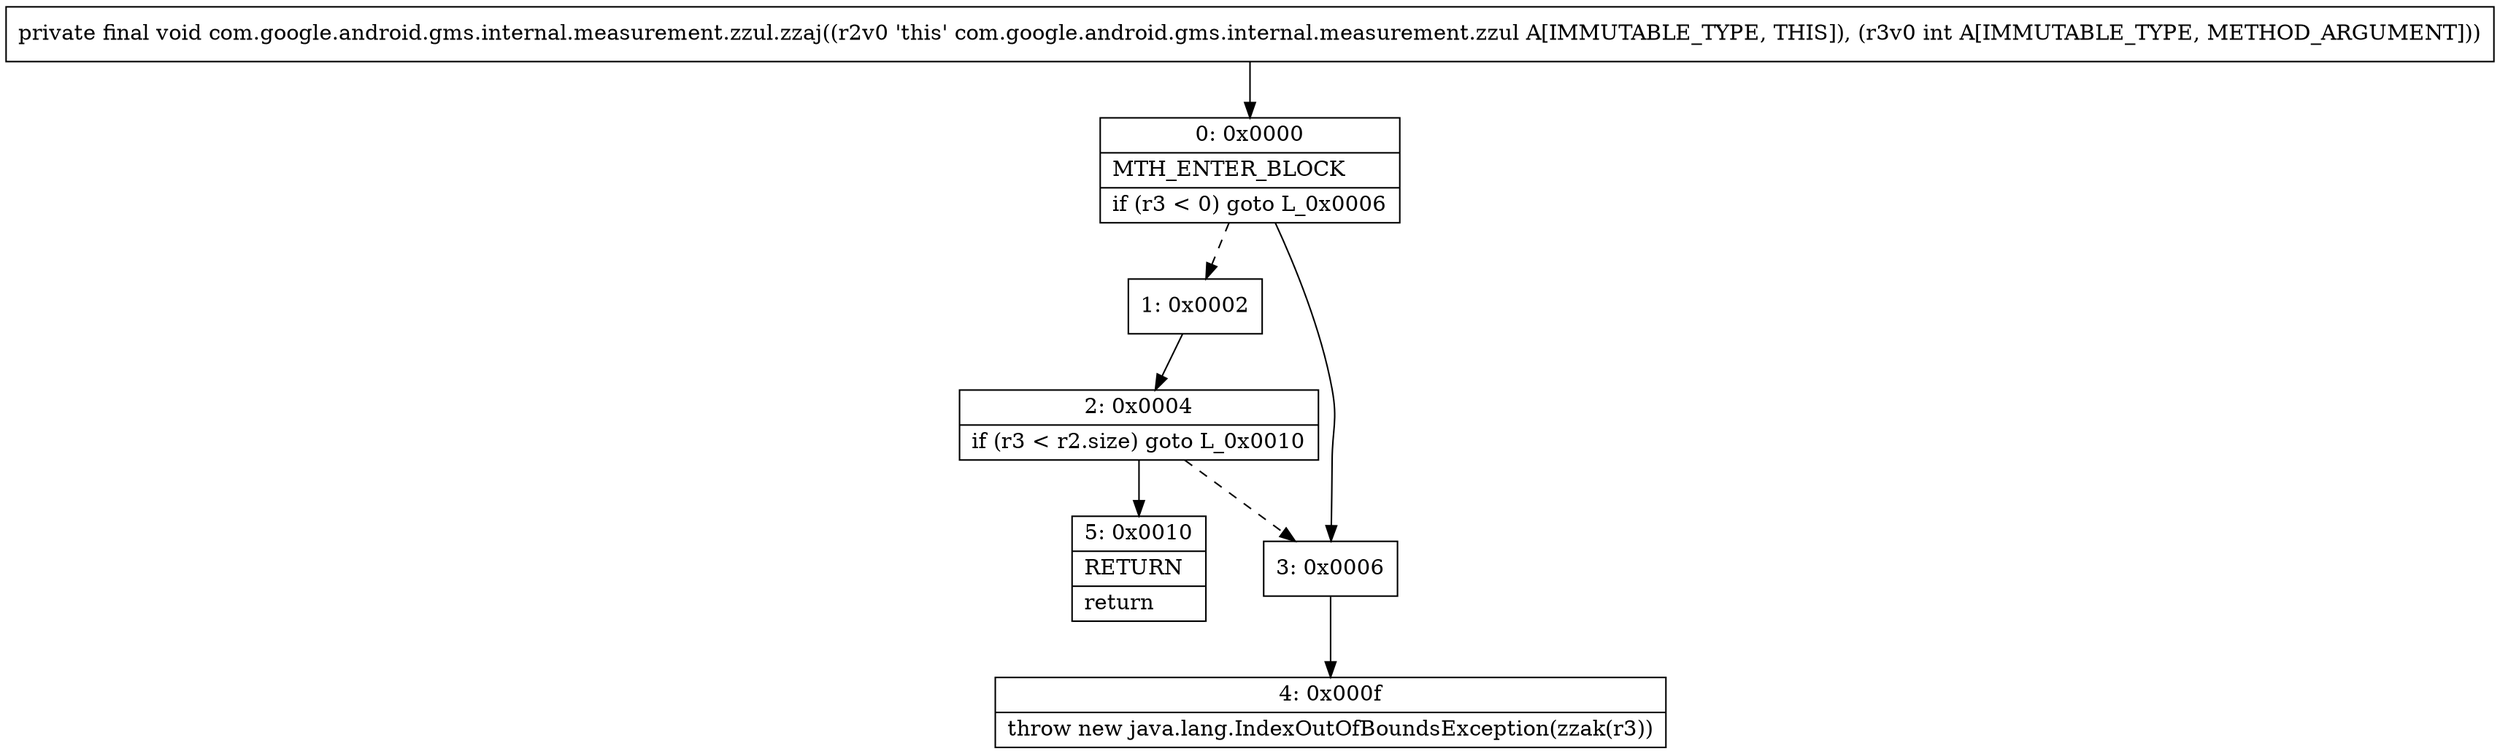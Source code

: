digraph "CFG forcom.google.android.gms.internal.measurement.zzul.zzaj(I)V" {
Node_0 [shape=record,label="{0\:\ 0x0000|MTH_ENTER_BLOCK\l|if (r3 \< 0) goto L_0x0006\l}"];
Node_1 [shape=record,label="{1\:\ 0x0002}"];
Node_2 [shape=record,label="{2\:\ 0x0004|if (r3 \< r2.size) goto L_0x0010\l}"];
Node_3 [shape=record,label="{3\:\ 0x0006}"];
Node_4 [shape=record,label="{4\:\ 0x000f|throw new java.lang.IndexOutOfBoundsException(zzak(r3))\l}"];
Node_5 [shape=record,label="{5\:\ 0x0010|RETURN\l|return\l}"];
MethodNode[shape=record,label="{private final void com.google.android.gms.internal.measurement.zzul.zzaj((r2v0 'this' com.google.android.gms.internal.measurement.zzul A[IMMUTABLE_TYPE, THIS]), (r3v0 int A[IMMUTABLE_TYPE, METHOD_ARGUMENT])) }"];
MethodNode -> Node_0;
Node_0 -> Node_1[style=dashed];
Node_0 -> Node_3;
Node_1 -> Node_2;
Node_2 -> Node_3[style=dashed];
Node_2 -> Node_5;
Node_3 -> Node_4;
}

